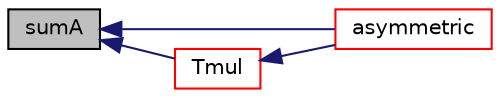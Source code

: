 digraph "sumA"
{
  bgcolor="transparent";
  edge [fontname="Helvetica",fontsize="10",labelfontname="Helvetica",labelfontsize="10"];
  node [fontname="Helvetica",fontsize="10",shape=record];
  rankdir="LR";
  Node1123 [label="sumA",height=0.2,width=0.4,color="black", fillcolor="grey75", style="filled", fontcolor="black"];
  Node1123 -> Node1124 [dir="back",color="midnightblue",fontsize="10",style="solid",fontname="Helvetica"];
  Node1124 [label="asymmetric",height=0.2,width=0.4,color="red",URL="$a27929.html#aff45003a4c4226b1f6f4e5e24d382e03"];
  Node1123 -> Node1158 [dir="back",color="midnightblue",fontsize="10",style="solid",fontname="Helvetica"];
  Node1158 [label="Tmul",height=0.2,width=0.4,color="red",URL="$a27929.html#a3732af38643bedfc7148b63abc859fec",tooltip="Matrix transpose multiplication with updated interfaces. "];
  Node1158 -> Node1124 [dir="back",color="midnightblue",fontsize="10",style="solid",fontname="Helvetica"];
}

